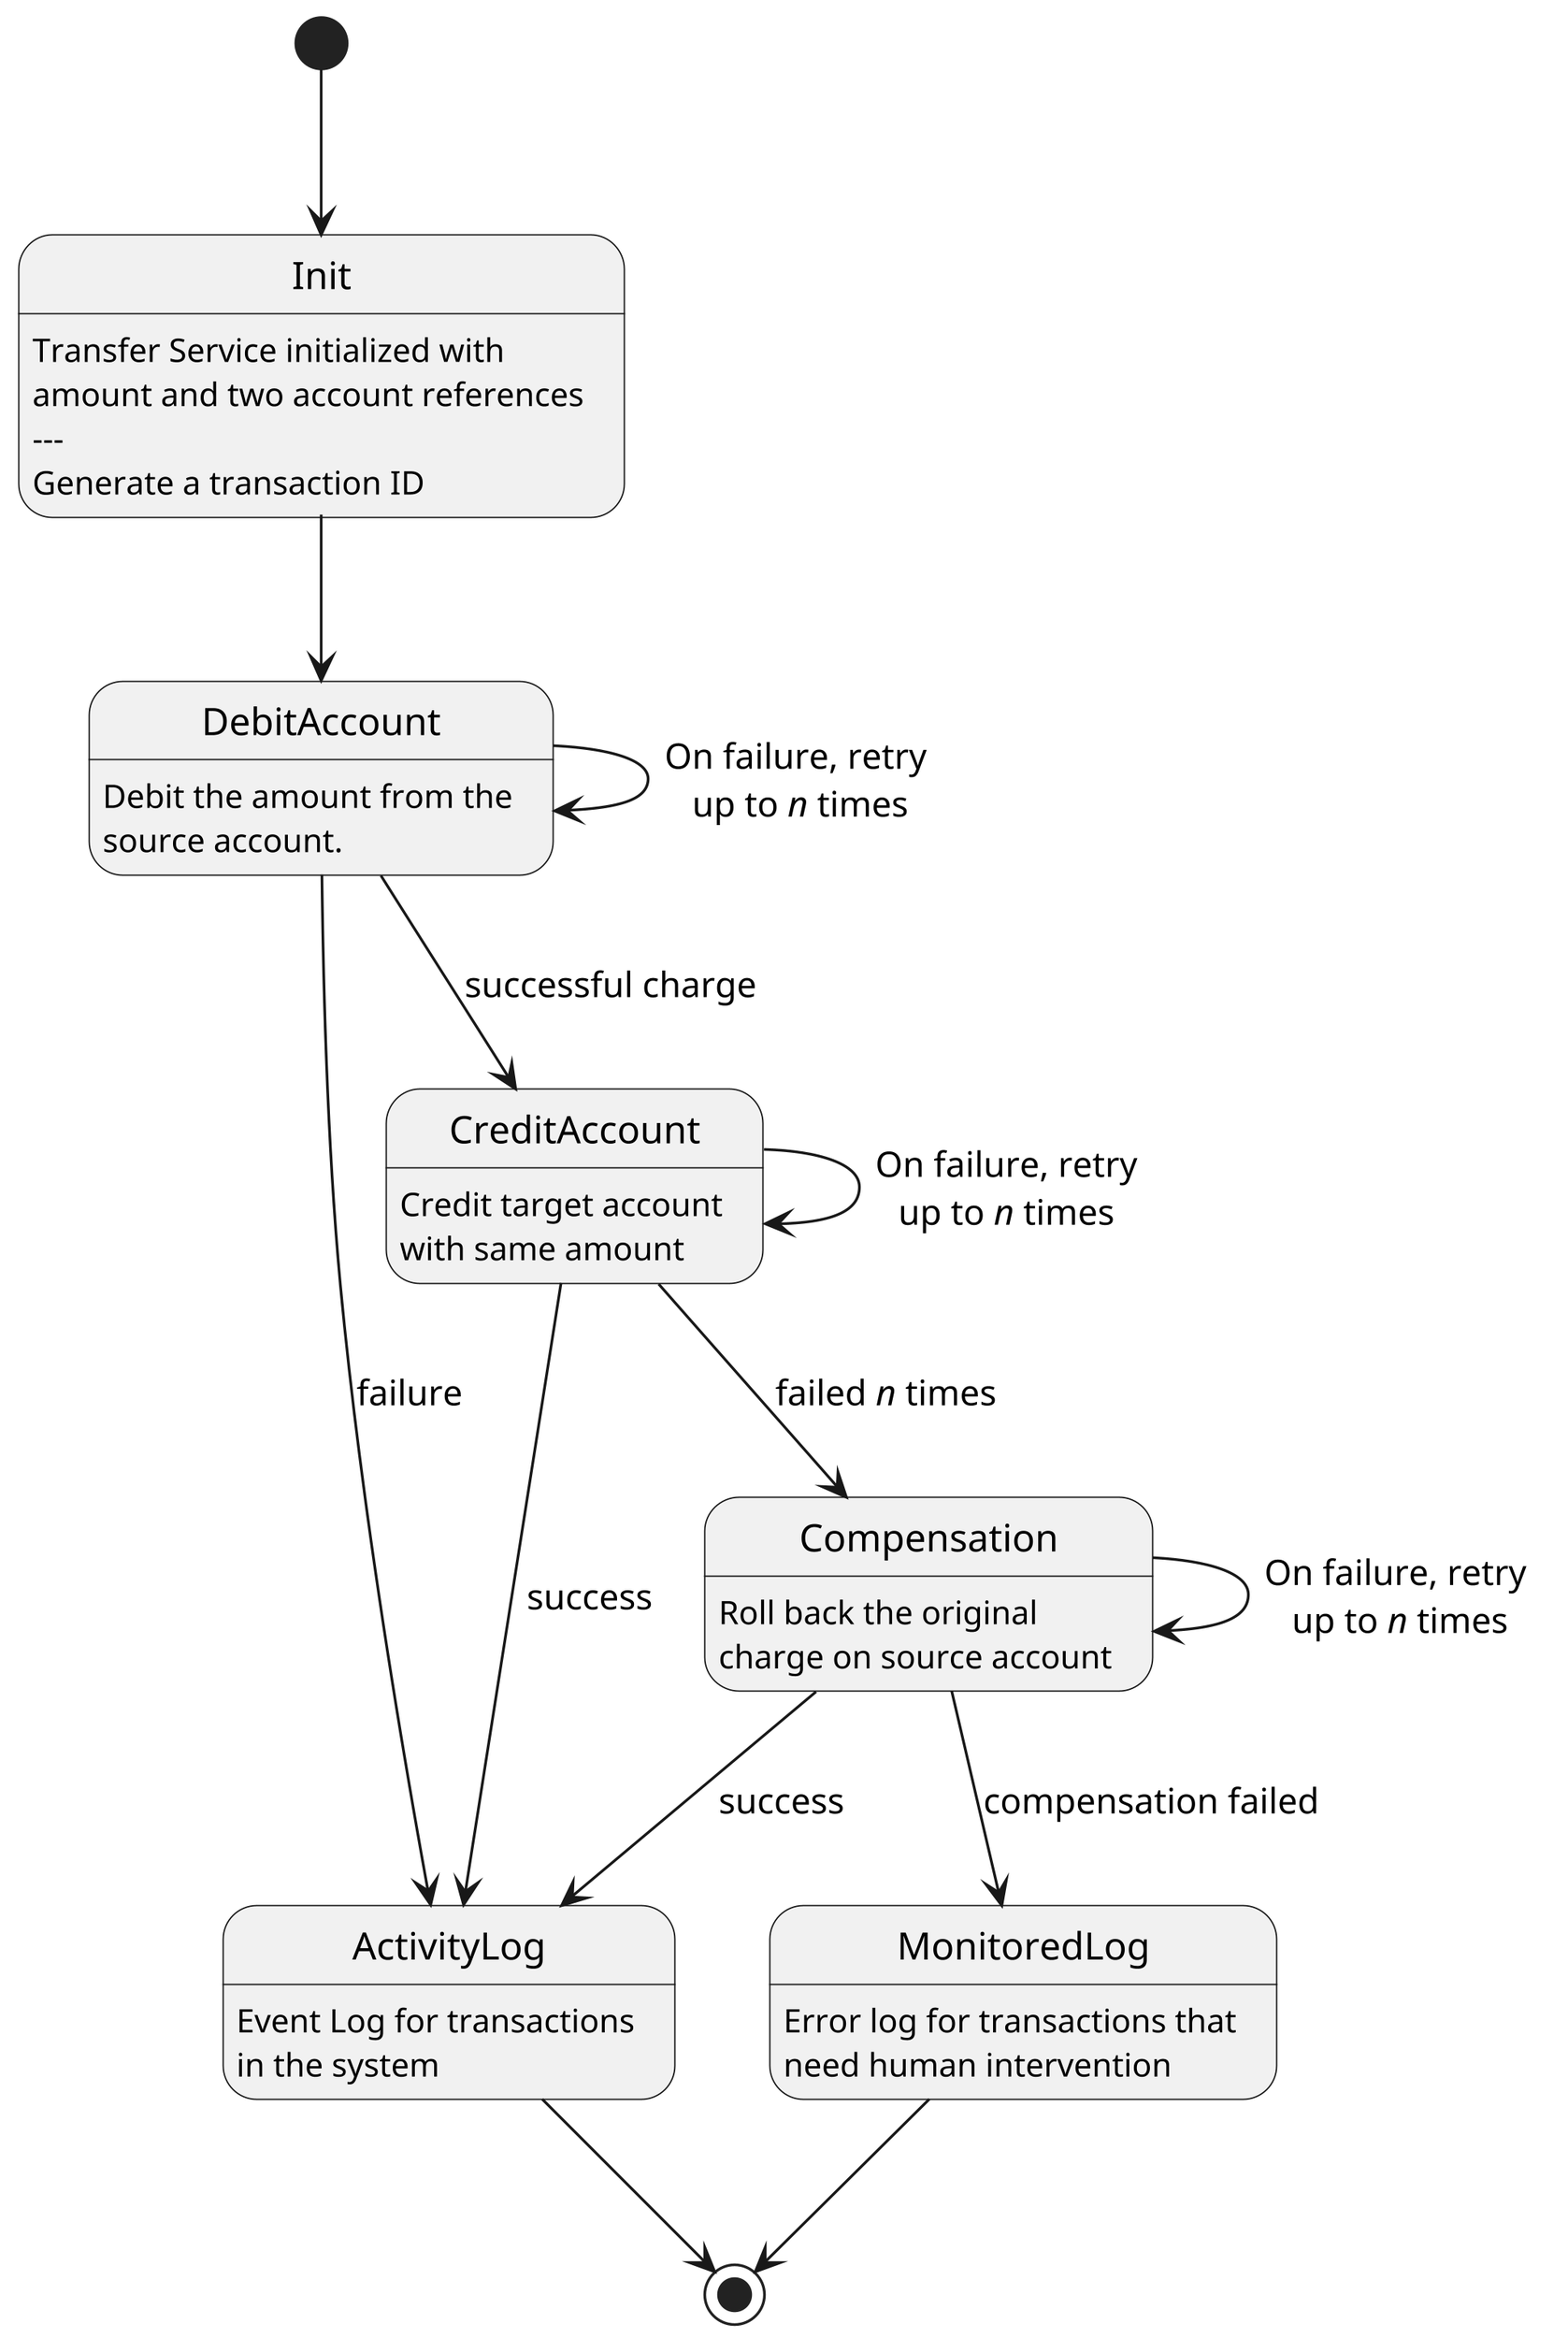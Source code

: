 @startuml

hide empty description
skinparam monochrome true
scale 2048 width

[*] --> Init
Init: Transfer Service initialized with
Init: amount and two account references
Init: ---
Init: Generate a transaction ID

Init --> DebitAccount
DebitAccount: Debit the amount from the
DebitAccount: source account.

DebitAccount --> DebitAccount: On failure, retry \nup to //n// times
DebitAccount --> ActivityLog: failure

DebitAccount -down-> CreditAccount: successful charge
CreditAccount: Credit target account\nwith same amount
CreditAccount --> CreditAccount: On failure, retry\nup to //n// times

CreditAccount --> Compensation: failed //n// times
Compensation: Roll back the original\ncharge on source account
Compensation --> Compensation: On failure, retry \nup to //n// times

Compensation --> MonitoredLog: compensation failed
MonitoredLog: Error log for transactions that\nneed human intervention

ActivityLog: Event Log for transactions\nin the system

CreditAccount --> ActivityLog: success
Compensation --> ActivityLog: success
ActivityLog --> [*]
MonitoredLog --> [*]

@enduml
